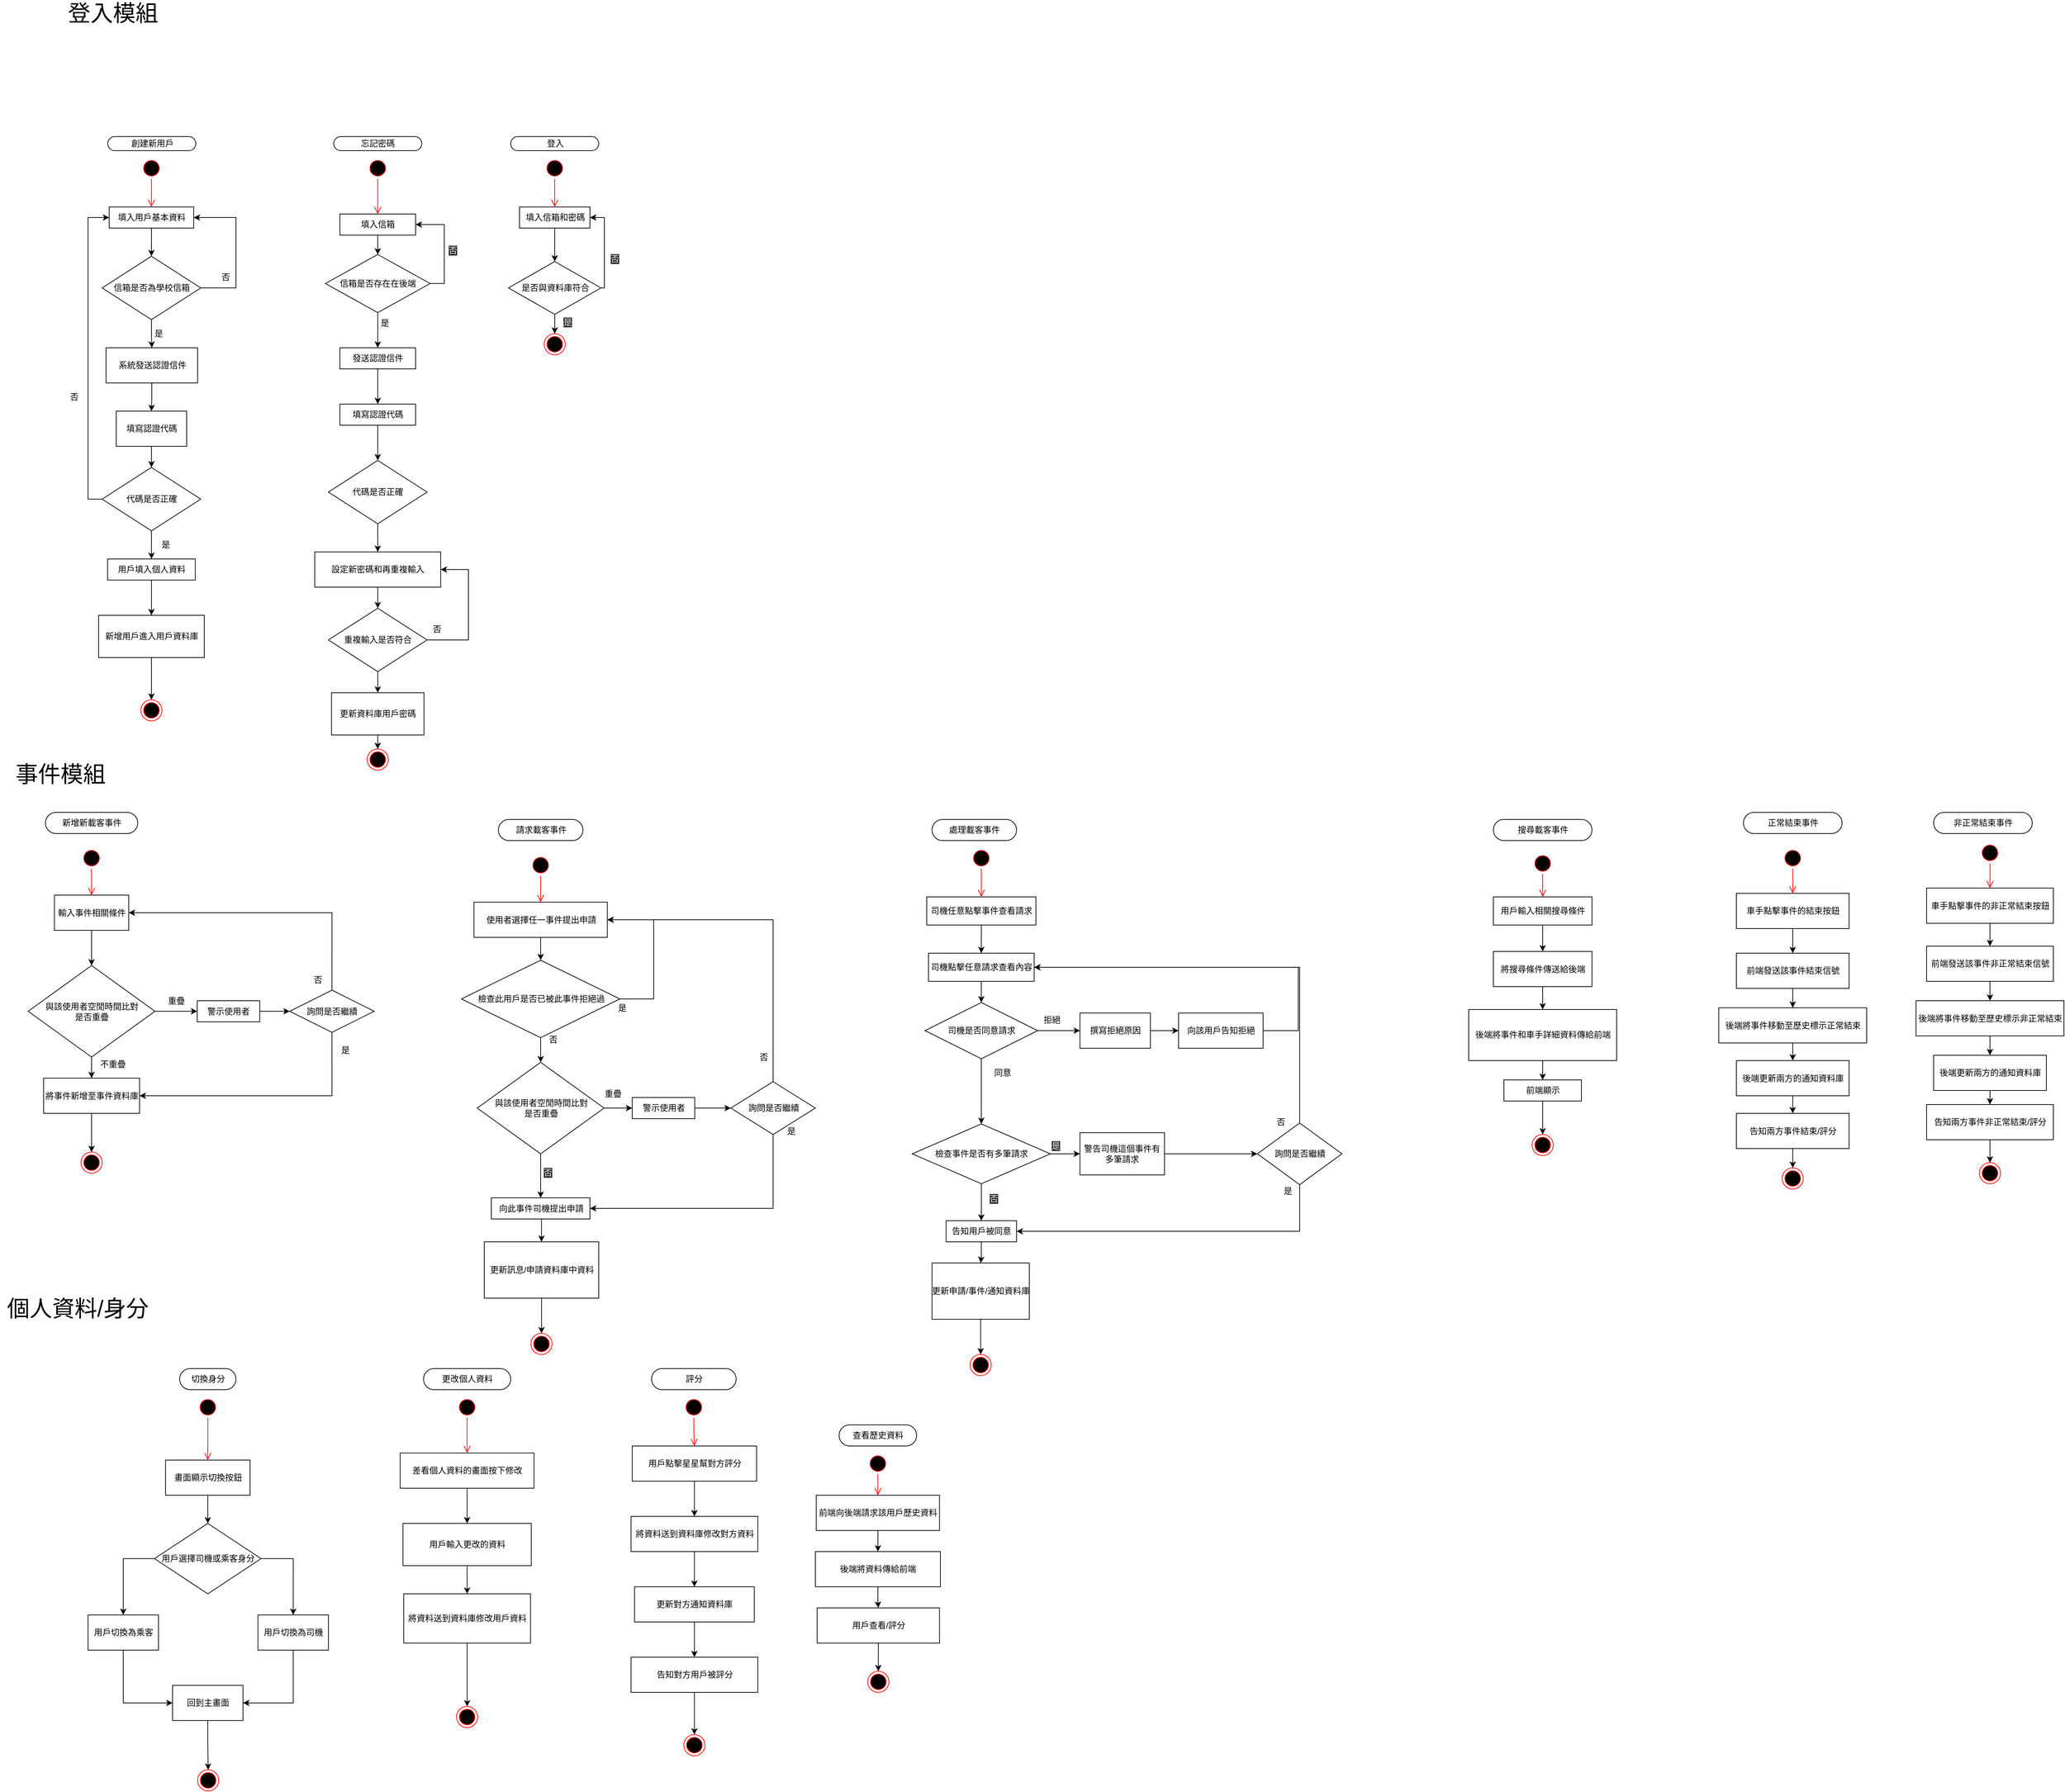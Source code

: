<mxfile version="13.6.5">
    <diagram id="aHpcrZ3jw3HnRufGf7wo" name="Page-1">
        <mxGraphModel dx="793" dy="1122" grid="1" gridSize="10" guides="1" tooltips="1" connect="1" arrows="1" fold="1" page="0" pageScale="1" pageWidth="827" pageHeight="1169" math="0" shadow="0">
            <root>
                <mxCell id="0"/>
                <mxCell id="1" parent="0"/>
                <mxCell id="2" value="創建新用戶" style="html=1;dashed=0;whitespace=wrap;shape=mxgraph.dfd.start" parent="1" vertex="1">
                    <mxGeometry x="338" y="80" width="125" height="20" as="geometry"/>
                </mxCell>
                <mxCell id="6" value="" style="edgeStyle=orthogonalEdgeStyle;rounded=0;orthogonalLoop=1;jettySize=auto;html=1;" parent="1" source="3" target="5" edge="1">
                    <mxGeometry relative="1" as="geometry"/>
                </mxCell>
                <mxCell id="3" value="填入用戶基本資料" style="html=1;dashed=0;whitespace=wrap;" parent="1" vertex="1">
                    <mxGeometry x="340" y="180" width="120" height="30" as="geometry"/>
                </mxCell>
                <mxCell id="7" style="edgeStyle=orthogonalEdgeStyle;rounded=0;orthogonalLoop=1;jettySize=auto;html=1;exitX=1;exitY=0.5;exitDx=0;exitDy=0;entryX=1;entryY=0.5;entryDx=0;entryDy=0;" parent="1" source="5" target="3" edge="1">
                    <mxGeometry relative="1" as="geometry">
                        <Array as="points">
                            <mxPoint x="520" y="295"/>
                            <mxPoint x="520" y="195"/>
                        </Array>
                    </mxGeometry>
                </mxCell>
                <mxCell id="11" value="" style="edgeStyle=orthogonalEdgeStyle;rounded=0;orthogonalLoop=1;jettySize=auto;html=1;" parent="1" source="5" target="10" edge="1">
                    <mxGeometry relative="1" as="geometry"/>
                </mxCell>
                <mxCell id="5" value="信箱是否為學校信箱" style="shape=rhombus;html=1;dashed=0;whitespace=wrap;perimeter=rhombusPerimeter;" parent="1" vertex="1">
                    <mxGeometry x="330" y="250" width="140" height="90" as="geometry"/>
                </mxCell>
                <mxCell id="8" value="否" style="text;html=1;align=center;verticalAlign=middle;resizable=0;points=[];autosize=1;" parent="1" vertex="1">
                    <mxGeometry x="490" y="270" width="30" height="20" as="geometry"/>
                </mxCell>
                <mxCell id="15" value="" style="edgeStyle=orthogonalEdgeStyle;rounded=0;orthogonalLoop=1;jettySize=auto;html=1;" parent="1" source="10" target="14" edge="1">
                    <mxGeometry relative="1" as="geometry"/>
                </mxCell>
                <mxCell id="10" value="系統發送認證信件" style="html=1;dashed=0;whitespace=wrap;" parent="1" vertex="1">
                    <mxGeometry x="335.5" y="380" width="130" height="50" as="geometry"/>
                </mxCell>
                <mxCell id="12" value="是" style="text;html=1;align=center;verticalAlign=middle;resizable=0;points=[];autosize=1;" parent="1" vertex="1">
                    <mxGeometry x="395" y="350" width="30" height="20" as="geometry"/>
                </mxCell>
                <mxCell id="17" value="" style="edgeStyle=orthogonalEdgeStyle;rounded=0;orthogonalLoop=1;jettySize=auto;html=1;" parent="1" source="14" target="16" edge="1">
                    <mxGeometry relative="1" as="geometry"/>
                </mxCell>
                <mxCell id="14" value="填寫認證代碼" style="html=1;dashed=0;whitespace=wrap;" parent="1" vertex="1">
                    <mxGeometry x="350" y="470" width="100" height="50" as="geometry"/>
                </mxCell>
                <mxCell id="19" style="edgeStyle=orthogonalEdgeStyle;rounded=0;orthogonalLoop=1;jettySize=auto;html=1;exitX=0;exitY=0.5;exitDx=0;exitDy=0;entryX=0;entryY=0.5;entryDx=0;entryDy=0;" parent="1" source="16" target="3" edge="1">
                    <mxGeometry relative="1" as="geometry"/>
                </mxCell>
                <mxCell id="255" value="" style="edgeStyle=orthogonalEdgeStyle;rounded=0;orthogonalLoop=1;jettySize=auto;html=1;" edge="1" parent="1" source="16" target="253">
                    <mxGeometry relative="1" as="geometry"/>
                </mxCell>
                <mxCell id="16" value="代碼是否正確" style="shape=rhombus;html=1;dashed=0;whitespace=wrap;perimeter=rhombusPerimeter;" parent="1" vertex="1">
                    <mxGeometry x="330" y="550" width="140" height="90" as="geometry"/>
                </mxCell>
                <mxCell id="20" value="否" style="text;html=1;align=center;verticalAlign=middle;resizable=0;points=[];autosize=1;" parent="1" vertex="1">
                    <mxGeometry x="275" y="440" width="30" height="20" as="geometry"/>
                </mxCell>
                <mxCell id="189" value="" style="edgeStyle=orthogonalEdgeStyle;rounded=0;orthogonalLoop=1;jettySize=auto;html=1;" edge="1" parent="1" source="21" target="187">
                    <mxGeometry relative="1" as="geometry"/>
                </mxCell>
                <mxCell id="21" value="新增用戶進入用戶資料庫" style="html=1;dashed=0;whitespace=wrap;" parent="1" vertex="1">
                    <mxGeometry x="325" y="760" width="150" height="60" as="geometry"/>
                </mxCell>
                <mxCell id="23" value="是" style="text;html=1;align=center;verticalAlign=middle;resizable=0;points=[];autosize=1;" parent="1" vertex="1">
                    <mxGeometry x="405" y="650" width="30" height="20" as="geometry"/>
                </mxCell>
                <mxCell id="26" value="忘記密碼" style="html=1;dashed=0;whitespace=wrap;shape=mxgraph.dfd.start" parent="1" vertex="1">
                    <mxGeometry x="658.76" y="80" width="125" height="20" as="geometry"/>
                </mxCell>
                <mxCell id="194" value="" style="edgeStyle=orthogonalEdgeStyle;rounded=0;orthogonalLoop=1;jettySize=auto;html=1;" edge="1" parent="1" source="28" target="193">
                    <mxGeometry relative="1" as="geometry"/>
                </mxCell>
                <mxCell id="28" value="填入信箱" style="html=1;dashed=0;whitespace=wrap;" parent="1" vertex="1">
                    <mxGeometry x="667.5" y="190" width="107.5" height="30" as="geometry"/>
                </mxCell>
                <mxCell id="33" value="" style="edgeStyle=orthogonalEdgeStyle;rounded=0;orthogonalLoop=1;jettySize=auto;html=1;" parent="1" source="30" target="32" edge="1">
                    <mxGeometry relative="1" as="geometry"/>
                </mxCell>
                <mxCell id="30" value="發送認證信件" style="html=1;dashed=0;whitespace=wrap;" parent="1" vertex="1">
                    <mxGeometry x="667.51" y="380" width="107.5" height="30" as="geometry"/>
                </mxCell>
                <mxCell id="38" value="" style="edgeStyle=orthogonalEdgeStyle;rounded=0;orthogonalLoop=1;jettySize=auto;html=1;" parent="1" source="32" target="37" edge="1">
                    <mxGeometry relative="1" as="geometry"/>
                </mxCell>
                <mxCell id="32" value="填寫認證代碼" style="html=1;dashed=0;whitespace=wrap;" parent="1" vertex="1">
                    <mxGeometry x="667.51" y="460" width="107.5" height="30" as="geometry"/>
                </mxCell>
                <mxCell id="202" value="" style="edgeStyle=orthogonalEdgeStyle;rounded=0;orthogonalLoop=1;jettySize=auto;html=1;" edge="1" parent="1" source="37" target="42">
                    <mxGeometry relative="1" as="geometry"/>
                </mxCell>
                <mxCell id="37" value="代碼是否正確" style="shape=rhombus;html=1;dashed=0;whitespace=wrap;perimeter=rhombusPerimeter;" parent="1" vertex="1">
                    <mxGeometry x="651.26" y="540" width="140" height="90" as="geometry"/>
                </mxCell>
                <mxCell id="203" value="" style="edgeStyle=orthogonalEdgeStyle;rounded=0;orthogonalLoop=1;jettySize=auto;html=1;" edge="1" parent="1" source="42" target="44">
                    <mxGeometry relative="1" as="geometry"/>
                </mxCell>
                <mxCell id="42" value="設定新密碼和再重複輸入" style="html=1;dashed=0;whitespace=wrap;" parent="1" vertex="1">
                    <mxGeometry x="631.88" y="670" width="178.75" height="50" as="geometry"/>
                </mxCell>
                <mxCell id="51" value="" style="edgeStyle=orthogonalEdgeStyle;rounded=0;orthogonalLoop=1;jettySize=auto;html=1;" parent="1" source="44" target="50" edge="1">
                    <mxGeometry relative="1" as="geometry"/>
                </mxCell>
                <mxCell id="204" style="edgeStyle=orthogonalEdgeStyle;rounded=0;orthogonalLoop=1;jettySize=auto;html=1;exitX=1;exitY=0.5;exitDx=0;exitDy=0;entryX=1;entryY=0.5;entryDx=0;entryDy=0;" edge="1" parent="1" source="44" target="42">
                    <mxGeometry relative="1" as="geometry">
                        <Array as="points">
                            <mxPoint x="850" y="795"/>
                            <mxPoint x="850" y="695"/>
                        </Array>
                    </mxGeometry>
                </mxCell>
                <mxCell id="44" value="重複輸入是否符合" style="shape=rhombus;html=1;dashed=0;whitespace=wrap;perimeter=rhombusPerimeter;" parent="1" vertex="1">
                    <mxGeometry x="651.25" y="750" width="140" height="90" as="geometry"/>
                </mxCell>
                <mxCell id="48" value="否" style="text;html=1;align=center;verticalAlign=middle;resizable=0;points=[];autosize=1;" parent="1" vertex="1">
                    <mxGeometry x="790.01" y="770" width="30" height="20" as="geometry"/>
                </mxCell>
                <mxCell id="49" value="是" style="text;html=1;align=center;verticalAlign=middle;resizable=0;points=[];autosize=1;" parent="1" vertex="1">
                    <mxGeometry x="716.25" y="335" width="30" height="20" as="geometry"/>
                </mxCell>
                <mxCell id="53" value="" style="edgeStyle=orthogonalEdgeStyle;rounded=0;orthogonalLoop=1;jettySize=auto;html=1;" parent="1" source="50" edge="1">
                    <mxGeometry relative="1" as="geometry">
                        <mxPoint x="721.353" y="950" as="targetPoint"/>
                    </mxGeometry>
                </mxCell>
                <mxCell id="50" value="更新資料庫用戶密碼" style="html=1;dashed=0;whitespace=wrap;" parent="1" vertex="1">
                    <mxGeometry x="655.63" y="870" width="131.25" height="60" as="geometry"/>
                </mxCell>
                <mxCell id="56" value="登入" style="html=1;dashed=0;whitespace=wrap;shape=mxgraph.dfd.start" parent="1" vertex="1">
                    <mxGeometry x="910" y="80" width="125" height="20" as="geometry"/>
                </mxCell>
                <mxCell id="61" value="" style="edgeStyle=orthogonalEdgeStyle;rounded=0;orthogonalLoop=1;jettySize=auto;html=1;" parent="1" source="57" target="60" edge="1">
                    <mxGeometry relative="1" as="geometry"/>
                </mxCell>
                <mxCell id="57" value="填入信箱和密碼" style="html=1;dashed=0;whitespace=wrap;" parent="1" vertex="1">
                    <mxGeometry x="922.5" y="180" width="100" height="30" as="geometry"/>
                </mxCell>
                <mxCell id="62" style="edgeStyle=orthogonalEdgeStyle;rounded=0;orthogonalLoop=1;jettySize=auto;html=1;entryX=1;entryY=0.5;entryDx=0;entryDy=0;" parent="1" source="60" target="57" edge="1">
                    <mxGeometry relative="1" as="geometry">
                        <Array as="points">
                            <mxPoint x="1043" y="295"/>
                            <mxPoint x="1043" y="195"/>
                        </Array>
                    </mxGeometry>
                </mxCell>
                <mxCell id="68" value="" style="edgeStyle=orthogonalEdgeStyle;rounded=0;orthogonalLoop=1;jettySize=auto;html=1;" parent="1" source="60" edge="1">
                    <mxGeometry relative="1" as="geometry">
                        <mxPoint x="972.529" y="360" as="targetPoint"/>
                    </mxGeometry>
                </mxCell>
                <mxCell id="60" value="是否與資料庫符合" style="shape=rhombus;html=1;dashed=0;whitespace=wrap;perimeter=rhombusPerimeter;" parent="1" vertex="1">
                    <mxGeometry x="906.88" y="257.5" width="131.25" height="75" as="geometry"/>
                </mxCell>
                <mxCell id="64" value="&lt;span style=&quot;color: rgb(240, 240, 240); font-family: helvetica; font-size: 12px; font-style: normal; font-weight: 400; letter-spacing: normal; text-align: center; text-indent: 0px; text-transform: none; word-spacing: 0px; background-color: rgb(42, 42, 42); display: inline; float: none;&quot;&gt;否&lt;/span&gt;" style="text;whiteSpace=wrap;html=1;" parent="1" vertex="1">
                    <mxGeometry x="1050" y="240" width="40" height="30" as="geometry"/>
                </mxCell>
                <mxCell id="69" value="&lt;font style=&quot;font-size: 32px&quot;&gt;登入模組&lt;/font&gt;" style="text;html=1;align=center;verticalAlign=middle;resizable=0;points=[];autosize=1;" parent="1" vertex="1">
                    <mxGeometry x="275" y="-110" width="140" height="30" as="geometry"/>
                </mxCell>
                <mxCell id="70" value="&lt;span style=&quot;color: rgb(240, 240, 240); font-family: helvetica; font-size: 12px; font-style: normal; font-weight: 400; letter-spacing: normal; text-align: center; text-indent: 0px; text-transform: none; word-spacing: 0px; background-color: rgb(42, 42, 42); display: inline; float: none;&quot;&gt;是&lt;/span&gt;" style="text;whiteSpace=wrap;html=1;" parent="1" vertex="1">
                    <mxGeometry x="982.5" y="330" width="40" height="30" as="geometry"/>
                </mxCell>
                <mxCell id="71" value="&lt;div style=&quot;text-align: center&quot;&gt;&lt;font style=&quot;font-size: 32px&quot;&gt;事件模組&lt;/font&gt;&lt;/div&gt;" style="text;whiteSpace=wrap;html=1;" parent="1" vertex="1">
                    <mxGeometry x="205" y="960" width="150" height="40" as="geometry"/>
                </mxCell>
                <mxCell id="72" value="新增新載客事件" style="html=1;dashed=0;whitespace=wrap;shape=mxgraph.dfd.start" parent="1" vertex="1">
                    <mxGeometry x="249.51" y="1040" width="131" height="30" as="geometry"/>
                </mxCell>
                <mxCell id="77" value="" style="edgeStyle=orthogonalEdgeStyle;rounded=0;orthogonalLoop=1;jettySize=auto;html=1;" parent="1" source="73" target="76" edge="1">
                    <mxGeometry relative="1" as="geometry"/>
                </mxCell>
                <mxCell id="73" value="輸入事件相關條件" style="html=1;dashed=0;whitespace=wrap;" parent="1" vertex="1">
                    <mxGeometry x="262.25" y="1157.5" width="105.5" height="50" as="geometry"/>
                </mxCell>
                <mxCell id="78" style="edgeStyle=orthogonalEdgeStyle;rounded=0;orthogonalLoop=1;jettySize=auto;html=1;" parent="1" source="76" target="79" edge="1">
                    <mxGeometry relative="1" as="geometry">
                        <mxPoint x="475" y="1322.5" as="targetPoint"/>
                    </mxGeometry>
                </mxCell>
                <mxCell id="86" value="" style="edgeStyle=orthogonalEdgeStyle;rounded=0;orthogonalLoop=1;jettySize=auto;html=1;" parent="1" source="76" target="85" edge="1">
                    <mxGeometry relative="1" as="geometry"/>
                </mxCell>
                <mxCell id="76" value="與該使用者空閒時間比對&lt;br&gt;是否重疊" style="shape=rhombus;html=1;dashed=0;whitespace=wrap;perimeter=rhombusPerimeter;" parent="1" vertex="1">
                    <mxGeometry x="225" y="1257.5" width="180" height="130" as="geometry"/>
                </mxCell>
                <mxCell id="82" value="" style="edgeStyle=orthogonalEdgeStyle;rounded=0;orthogonalLoop=1;jettySize=auto;html=1;" parent="1" source="79" edge="1">
                    <mxGeometry relative="1" as="geometry">
                        <mxPoint x="596.25" y="1322.5" as="targetPoint"/>
                    </mxGeometry>
                </mxCell>
                <mxCell id="79" value="警示使用者" style="html=1;dashed=0;whitespace=wrap;" parent="1" vertex="1">
                    <mxGeometry x="465" y="1307.5" width="88.75" height="30" as="geometry"/>
                </mxCell>
                <mxCell id="80" value="重疊" style="text;html=1;align=center;verticalAlign=middle;resizable=0;points=[];autosize=1;" parent="1" vertex="1">
                    <mxGeometry x="415" y="1297.5" width="40" height="20" as="geometry"/>
                </mxCell>
                <mxCell id="83" style="edgeStyle=orthogonalEdgeStyle;rounded=0;orthogonalLoop=1;jettySize=auto;html=1;exitX=0.5;exitY=0;exitDx=0;exitDy=0;entryX=1;entryY=0.5;entryDx=0;entryDy=0;" parent="1" target="73" edge="1">
                    <mxGeometry relative="1" as="geometry">
                        <mxPoint x="656.25" y="1292.5" as="sourcePoint"/>
                        <Array as="points">
                            <mxPoint x="656" y="1182"/>
                        </Array>
                    </mxGeometry>
                </mxCell>
                <mxCell id="88" style="edgeStyle=orthogonalEdgeStyle;rounded=0;orthogonalLoop=1;jettySize=auto;html=1;exitX=0.5;exitY=1;exitDx=0;exitDy=0;entryX=1;entryY=0.5;entryDx=0;entryDy=0;" parent="1" target="85" edge="1">
                    <mxGeometry relative="1" as="geometry">
                        <mxPoint x="656.25" y="1352.5" as="sourcePoint"/>
                        <Array as="points">
                            <mxPoint x="656" y="1442"/>
                        </Array>
                    </mxGeometry>
                </mxCell>
                <mxCell id="81" value="詢問是否繼續" style="shape=rhombus;html=1;dashed=0;whitespace=wrap;perimeter=rhombusPerimeter;" parent="1" vertex="1">
                    <mxGeometry x="596.25" y="1292.5" width="120" height="60" as="geometry"/>
                </mxCell>
                <mxCell id="84" value="否" style="text;html=1;align=center;verticalAlign=middle;resizable=0;points=[];autosize=1;" parent="1" vertex="1">
                    <mxGeometry x="621.25" y="1267.5" width="30" height="20" as="geometry"/>
                </mxCell>
                <mxCell id="91" value="" style="edgeStyle=orthogonalEdgeStyle;rounded=0;orthogonalLoop=1;jettySize=auto;html=1;entryX=0.5;entryY=0;entryDx=0;entryDy=0;" parent="1" source="85" target="214" edge="1">
                    <mxGeometry relative="1" as="geometry">
                        <mxPoint x="315" y="1507.5" as="targetPoint"/>
                    </mxGeometry>
                </mxCell>
                <mxCell id="85" value="將事件新增至事件資料庫" style="html=1;dashed=0;whitespace=wrap;" parent="1" vertex="1">
                    <mxGeometry x="246.88" y="1417.5" width="136.25" height="50" as="geometry"/>
                </mxCell>
                <mxCell id="87" value="不重疊" style="text;html=1;align=center;verticalAlign=middle;resizable=0;points=[];autosize=1;" parent="1" vertex="1">
                    <mxGeometry x="320" y="1387.5" width="50" height="20" as="geometry"/>
                </mxCell>
                <mxCell id="89" value="是" style="text;html=1;align=center;verticalAlign=middle;resizable=0;points=[];autosize=1;" parent="1" vertex="1">
                    <mxGeometry x="660" y="1367.5" width="30" height="20" as="geometry"/>
                </mxCell>
                <mxCell id="92" value="請求載客事件" style="html=1;dashed=0;whitespace=wrap;shape=mxgraph.dfd.start" parent="1" vertex="1">
                    <mxGeometry x="892.51" y="1050" width="120" height="30" as="geometry"/>
                </mxCell>
                <mxCell id="100" value="" style="edgeStyle=orthogonalEdgeStyle;rounded=0;orthogonalLoop=1;jettySize=auto;html=1;" parent="1" source="97" target="99" edge="1">
                    <mxGeometry relative="1" as="geometry"/>
                </mxCell>
                <mxCell id="97" value="使用者選擇任一事件提出申請" style="html=1;dashed=0;whitespace=wrap;" parent="1" vertex="1">
                    <mxGeometry x="857.82" y="1167.5" width="189.37" height="50" as="geometry"/>
                </mxCell>
                <mxCell id="101" style="edgeStyle=orthogonalEdgeStyle;rounded=0;orthogonalLoop=1;jettySize=auto;html=1;entryX=1;entryY=0.5;entryDx=0;entryDy=0;" parent="1" source="99" target="97" edge="1">
                    <mxGeometry relative="1" as="geometry">
                        <Array as="points">
                            <mxPoint x="1113" y="1305"/>
                            <mxPoint x="1113" y="1192"/>
                        </Array>
                    </mxGeometry>
                </mxCell>
                <mxCell id="114" value="" style="edgeStyle=orthogonalEdgeStyle;rounded=0;orthogonalLoop=1;jettySize=auto;html=1;" parent="1" source="99" target="107" edge="1">
                    <mxGeometry relative="1" as="geometry"/>
                </mxCell>
                <mxCell id="99" value="檢查此用戶是否已被此事件拒絕過" style="shape=rhombus;html=1;dashed=0;whitespace=wrap;perimeter=rhombusPerimeter;" parent="1" vertex="1">
                    <mxGeometry x="840" y="1250" width="225" height="110" as="geometry"/>
                </mxCell>
                <mxCell id="102" value="是" style="text;html=1;align=center;verticalAlign=middle;resizable=0;points=[];autosize=1;" parent="1" vertex="1">
                    <mxGeometry x="1052.51" y="1307.5" width="30" height="20" as="geometry"/>
                </mxCell>
                <mxCell id="230" style="edgeStyle=orthogonalEdgeStyle;rounded=0;orthogonalLoop=1;jettySize=auto;html=1;exitX=0.5;exitY=1;exitDx=0;exitDy=0;entryX=0.5;entryY=0;entryDx=0;entryDy=0;" edge="1" parent="1" source="103" target="229">
                    <mxGeometry relative="1" as="geometry"/>
                </mxCell>
                <mxCell id="103" value="向此事件司機提出申請" style="html=1;dashed=0;whitespace=wrap;" parent="1" vertex="1">
                    <mxGeometry x="882.5" y="1587.5" width="140" height="30" as="geometry"/>
                </mxCell>
                <mxCell id="105" value="否" style="text;html=1;align=center;verticalAlign=middle;resizable=0;points=[];autosize=1;" parent="1" vertex="1">
                    <mxGeometry x="955" y="1352.5" width="30" height="20" as="geometry"/>
                </mxCell>
                <mxCell id="106" style="edgeStyle=orthogonalEdgeStyle;rounded=0;orthogonalLoop=1;jettySize=auto;html=1;" parent="1" source="107" target="109" edge="1">
                    <mxGeometry relative="1" as="geometry">
                        <mxPoint x="1107.82" y="1412.5" as="targetPoint"/>
                    </mxGeometry>
                </mxCell>
                <mxCell id="115" value="" style="edgeStyle=orthogonalEdgeStyle;rounded=0;orthogonalLoop=1;jettySize=auto;html=1;" parent="1" source="107" target="103" edge="1">
                    <mxGeometry relative="1" as="geometry"/>
                </mxCell>
                <mxCell id="107" value="與該使用者空閒時間比對&lt;br&gt;是否重疊" style="shape=rhombus;html=1;dashed=0;whitespace=wrap;perimeter=rhombusPerimeter;" parent="1" vertex="1">
                    <mxGeometry x="862.51" y="1395" width="180" height="130" as="geometry"/>
                </mxCell>
                <mxCell id="108" value="" style="edgeStyle=orthogonalEdgeStyle;rounded=0;orthogonalLoop=1;jettySize=auto;html=1;" parent="1" source="109" target="111" edge="1">
                    <mxGeometry relative="1" as="geometry"/>
                </mxCell>
                <mxCell id="109" value="警示使用者" style="html=1;dashed=0;whitespace=wrap;" parent="1" vertex="1">
                    <mxGeometry x="1082.51" y="1445" width="88.75" height="30" as="geometry"/>
                </mxCell>
                <mxCell id="110" value="重疊" style="text;html=1;align=center;verticalAlign=middle;resizable=0;points=[];autosize=1;rotation=90;horizontal=0;" parent="1" vertex="1">
                    <mxGeometry x="1035.0" y="1430" width="40" height="20" as="geometry"/>
                </mxCell>
                <mxCell id="118" style="edgeStyle=orthogonalEdgeStyle;rounded=0;orthogonalLoop=1;jettySize=auto;html=1;exitX=0.5;exitY=0;exitDx=0;exitDy=0;entryX=1;entryY=0.5;entryDx=0;entryDy=0;" parent="1" source="111" target="97" edge="1">
                    <mxGeometry relative="1" as="geometry"/>
                </mxCell>
                <mxCell id="119" style="edgeStyle=orthogonalEdgeStyle;rounded=0;orthogonalLoop=1;jettySize=auto;html=1;exitX=0.5;exitY=1;exitDx=0;exitDy=0;entryX=1;entryY=0.5;entryDx=0;entryDy=0;" parent="1" source="111" target="103" edge="1">
                    <mxGeometry relative="1" as="geometry"/>
                </mxCell>
                <mxCell id="111" value="詢問是否繼續" style="shape=rhombus;html=1;dashed=0;whitespace=wrap;perimeter=rhombusPerimeter;" parent="1" vertex="1">
                    <mxGeometry x="1222.5" y="1422.5" width="120" height="75" as="geometry"/>
                </mxCell>
                <mxCell id="112" value="否" style="text;html=1;align=center;verticalAlign=middle;resizable=0;points=[];autosize=1;" parent="1" vertex="1">
                    <mxGeometry x="1254.07" y="1377.5" width="30" height="20" as="geometry"/>
                </mxCell>
                <mxCell id="113" value="是" style="text;html=1;align=center;verticalAlign=middle;resizable=0;points=[];autosize=1;" parent="1" vertex="1">
                    <mxGeometry x="1292.82" y="1482.5" width="30" height="20" as="geometry"/>
                </mxCell>
                <mxCell id="120" value="&lt;span style=&quot;color: rgb(240, 240, 240); font-family: helvetica; font-size: 12px; font-style: normal; font-weight: 400; letter-spacing: normal; text-align: center; text-indent: 0px; text-transform: none; word-spacing: 0px; background-color: rgb(42, 42, 42); display: inline; float: none;&quot;&gt;否&lt;/span&gt;" style="text;whiteSpace=wrap;html=1;" parent="1" vertex="1">
                    <mxGeometry x="955" y="1537.5" width="40" height="30" as="geometry"/>
                </mxCell>
                <mxCell id="123" value="處理載客事件" style="html=1;dashed=0;whitespace=wrap;shape=mxgraph.dfd.start" parent="1" vertex="1">
                    <mxGeometry x="1508.12" y="1050" width="120" height="30" as="geometry"/>
                </mxCell>
                <mxCell id="128" value="" style="edgeStyle=orthogonalEdgeStyle;rounded=0;orthogonalLoop=1;jettySize=auto;html=1;" parent="1" source="124" target="127" edge="1">
                    <mxGeometry relative="1" as="geometry"/>
                </mxCell>
                <mxCell id="124" value="司機任意點擊事件查看請求" style="html=1;dashed=0;whitespace=wrap;" parent="1" vertex="1">
                    <mxGeometry x="1500.62" y="1160" width="155" height="40" as="geometry"/>
                </mxCell>
                <mxCell id="134" value="" style="edgeStyle=orthogonalEdgeStyle;rounded=0;orthogonalLoop=1;jettySize=auto;html=1;" parent="1" source="127" target="133" edge="1">
                    <mxGeometry relative="1" as="geometry"/>
                </mxCell>
                <mxCell id="127" value="司機點擊任意請求查看內容" style="html=1;dashed=0;whitespace=wrap;" parent="1" vertex="1">
                    <mxGeometry x="1503.12" y="1240" width="150" height="40" as="geometry"/>
                </mxCell>
                <mxCell id="132" value="" style="edgeStyle=orthogonalEdgeStyle;rounded=0;orthogonalLoop=1;jettySize=auto;html=1;" parent="1" source="129" target="131" edge="1">
                    <mxGeometry relative="1" as="geometry"/>
                </mxCell>
                <mxCell id="160" value="" style="edgeStyle=orthogonalEdgeStyle;rounded=0;orthogonalLoop=1;jettySize=auto;html=1;" parent="1" source="129" target="159" edge="1">
                    <mxGeometry relative="1" as="geometry"/>
                </mxCell>
                <mxCell id="129" value="檢查事件是否有多筆請求" style="shape=rhombus;html=1;dashed=0;whitespace=wrap;perimeter=rhombusPerimeter;" parent="1" vertex="1">
                    <mxGeometry x="1480" y="1482.5" width="196.25" height="85" as="geometry"/>
                </mxCell>
                <mxCell id="224" style="edgeStyle=orthogonalEdgeStyle;rounded=0;orthogonalLoop=1;jettySize=auto;html=1;exitX=1;exitY=0.5;exitDx=0;exitDy=0;entryX=0;entryY=0.5;entryDx=0;entryDy=0;" edge="1" parent="1" source="131" target="148">
                    <mxGeometry relative="1" as="geometry"/>
                </mxCell>
                <mxCell id="131" value="警告司機這個事件有多筆請求" style="whiteSpace=wrap;html=1;dashed=0;" parent="1" vertex="1">
                    <mxGeometry x="1718.12" y="1495" width="120" height="60" as="geometry"/>
                </mxCell>
                <mxCell id="135" value="" style="edgeStyle=orthogonalEdgeStyle;rounded=0;orthogonalLoop=1;jettySize=auto;html=1;" parent="1" source="133" target="129" edge="1">
                    <mxGeometry relative="1" as="geometry"/>
                </mxCell>
                <mxCell id="138" value="" style="edgeStyle=orthogonalEdgeStyle;rounded=0;orthogonalLoop=1;jettySize=auto;html=1;" parent="1" source="133" target="137" edge="1">
                    <mxGeometry relative="1" as="geometry"/>
                </mxCell>
                <mxCell id="133" value="司機是否同意請求" style="shape=rhombus;html=1;dashed=0;whitespace=wrap;perimeter=rhombusPerimeter;" parent="1" vertex="1">
                    <mxGeometry x="1498.12" y="1310" width="160" height="80" as="geometry"/>
                </mxCell>
                <mxCell id="140" value="" style="edgeStyle=orthogonalEdgeStyle;rounded=0;orthogonalLoop=1;jettySize=auto;html=1;" parent="1" source="137" target="139" edge="1">
                    <mxGeometry relative="1" as="geometry"/>
                </mxCell>
                <mxCell id="137" value="撰寫拒絕原因" style="html=1;dashed=0;whitespace=wrap;" parent="1" vertex="1">
                    <mxGeometry x="1718.12" y="1325" width="100" height="50" as="geometry"/>
                </mxCell>
                <mxCell id="141" style="edgeStyle=orthogonalEdgeStyle;rounded=0;orthogonalLoop=1;jettySize=auto;html=1;entryX=1;entryY=0.5;entryDx=0;entryDy=0;" parent="1" source="139" target="127" edge="1">
                    <mxGeometry relative="1" as="geometry">
                        <Array as="points">
                            <mxPoint x="2028.12" y="1350"/>
                            <mxPoint x="2028.12" y="1260"/>
                        </Array>
                    </mxGeometry>
                </mxCell>
                <mxCell id="139" value="向該用戶告知拒絕" style="html=1;dashed=0;whitespace=wrap;" parent="1" vertex="1">
                    <mxGeometry x="1858.12" y="1325" width="120" height="50" as="geometry"/>
                </mxCell>
                <mxCell id="142" value="拒絕" style="text;html=1;align=center;verticalAlign=middle;resizable=0;points=[];autosize=1;" parent="1" vertex="1">
                    <mxGeometry x="1658.12" y="1325" width="40" height="20" as="geometry"/>
                </mxCell>
                <mxCell id="143" value="同意" style="text;html=1;align=center;verticalAlign=middle;resizable=0;points=[];autosize=1;" parent="1" vertex="1">
                    <mxGeometry x="1588.12" y="1400" width="40" height="20" as="geometry"/>
                </mxCell>
                <mxCell id="164" style="edgeStyle=orthogonalEdgeStyle;rounded=0;orthogonalLoop=1;jettySize=auto;html=1;exitX=0.5;exitY=1;exitDx=0;exitDy=0;entryX=1;entryY=0.5;entryDx=0;entryDy=0;" parent="1" source="148" target="159" edge="1">
                    <mxGeometry relative="1" as="geometry">
                        <mxPoint x="2028.12" y="1562.5" as="sourcePoint"/>
                    </mxGeometry>
                </mxCell>
                <mxCell id="225" style="edgeStyle=orthogonalEdgeStyle;rounded=0;orthogonalLoop=1;jettySize=auto;html=1;exitX=0.5;exitY=0;exitDx=0;exitDy=0;entryX=1;entryY=0.5;entryDx=0;entryDy=0;" edge="1" parent="1" source="148" target="127">
                    <mxGeometry relative="1" as="geometry"/>
                </mxCell>
                <mxCell id="148" value="詢問是否繼續" style="shape=rhombus;html=1;dashed=0;whitespace=wrap;perimeter=rhombusPerimeter;" parent="1" vertex="1">
                    <mxGeometry x="1970" y="1481.25" width="120" height="87.5" as="geometry"/>
                </mxCell>
                <mxCell id="149" value="否" style="text;html=1;align=center;verticalAlign=middle;resizable=0;points=[];autosize=1;" parent="1" vertex="1">
                    <mxGeometry x="1988.12" y="1470" width="30" height="20" as="geometry"/>
                </mxCell>
                <mxCell id="150" value="是" style="text;html=1;align=center;verticalAlign=middle;resizable=0;points=[];autosize=1;" parent="1" vertex="1">
                    <mxGeometry x="1998.12" y="1567.5" width="30" height="20" as="geometry"/>
                </mxCell>
                <mxCell id="155" value="&lt;span style=&quot;color: rgb(240, 240, 240); font-family: helvetica; font-size: 12px; font-style: normal; font-weight: 400; letter-spacing: normal; text-align: center; text-indent: 0px; text-transform: none; word-spacing: 0px; background-color: rgb(42, 42, 42); display: inline; float: none;&quot;&gt;是&lt;/span&gt;" style="text;whiteSpace=wrap;html=1;" parent="1" vertex="1">
                    <mxGeometry x="1676.25" y="1500" width="40" height="30" as="geometry"/>
                </mxCell>
                <mxCell id="156" value="&lt;span style=&quot;color: rgb(240, 240, 240); font-family: helvetica; font-size: 12px; font-style: normal; font-weight: 400; letter-spacing: normal; text-align: center; text-indent: 0px; text-transform: none; word-spacing: 0px; background-color: rgb(42, 42, 42); display: inline; float: none;&quot;&gt;否&lt;/span&gt;" style="text;whiteSpace=wrap;html=1;" parent="1" vertex="1">
                    <mxGeometry x="1588.12" y="1575" width="40" height="30" as="geometry"/>
                </mxCell>
                <mxCell id="163" value="" style="edgeStyle=orthogonalEdgeStyle;rounded=0;orthogonalLoop=1;jettySize=auto;html=1;entryX=0.5;entryY=0;entryDx=0;entryDy=0;" parent="1" source="159" target="233" edge="1">
                    <mxGeometry relative="1" as="geometry">
                        <mxPoint x="1578.12" y="1687.5" as="targetPoint"/>
                    </mxGeometry>
                </mxCell>
                <mxCell id="159" value="告知用戶被同意" style="html=1;dashed=0;whitespace=wrap;" parent="1" vertex="1">
                    <mxGeometry x="1528.12" y="1620" width="100" height="30" as="geometry"/>
                </mxCell>
                <mxCell id="165" value="&lt;font style=&quot;font-size: 32px&quot;&gt;個人資料/身分&lt;/font&gt;" style="text;html=1;align=center;verticalAlign=middle;resizable=0;points=[];autosize=1;" parent="1" vertex="1">
                    <mxGeometry x="185" y="1730" width="220" height="30" as="geometry"/>
                </mxCell>
                <mxCell id="166" value="切換身分" style="html=1;dashed=0;whitespace=wrap;shape=mxgraph.dfd.start" parent="1" vertex="1">
                    <mxGeometry x="440" y="1830" width="80" height="30" as="geometry"/>
                </mxCell>
                <mxCell id="170" value="" style="edgeStyle=orthogonalEdgeStyle;rounded=0;orthogonalLoop=1;jettySize=auto;html=1;" parent="1" source="167" target="169" edge="1">
                    <mxGeometry relative="1" as="geometry"/>
                </mxCell>
                <mxCell id="167" value="畫面顯示切換按鈕" style="html=1;dashed=0;whitespace=wrap;" parent="1" vertex="1">
                    <mxGeometry x="420" y="1960" width="120" height="50" as="geometry"/>
                </mxCell>
                <mxCell id="173" style="edgeStyle=orthogonalEdgeStyle;rounded=0;orthogonalLoop=1;jettySize=auto;html=1;exitX=0;exitY=0.5;exitDx=0;exitDy=0;entryX=0.5;entryY=0;entryDx=0;entryDy=0;" parent="1" source="169" target="171" edge="1">
                    <mxGeometry relative="1" as="geometry"/>
                </mxCell>
                <mxCell id="174" style="edgeStyle=orthogonalEdgeStyle;rounded=0;orthogonalLoop=1;jettySize=auto;html=1;exitX=1;exitY=0.5;exitDx=0;exitDy=0;entryX=0.5;entryY=0;entryDx=0;entryDy=0;" parent="1" source="169" target="172" edge="1">
                    <mxGeometry relative="1" as="geometry"/>
                </mxCell>
                <mxCell id="169" value="用戶選擇司機或乘客身分" style="shape=rhombus;html=1;dashed=0;whitespace=wrap;perimeter=rhombusPerimeter;" parent="1" vertex="1">
                    <mxGeometry x="404.37" y="2050" width="151.25" height="100" as="geometry"/>
                </mxCell>
                <mxCell id="176" style="edgeStyle=orthogonalEdgeStyle;rounded=0;orthogonalLoop=1;jettySize=auto;html=1;exitX=0.5;exitY=1;exitDx=0;exitDy=0;entryX=0;entryY=0.5;entryDx=0;entryDy=0;" parent="1" source="171" target="175" edge="1">
                    <mxGeometry relative="1" as="geometry"/>
                </mxCell>
                <mxCell id="171" value="用戶切換為乘客" style="html=1;dashed=0;whitespace=wrap;" parent="1" vertex="1">
                    <mxGeometry x="310" y="2180" width="100" height="50" as="geometry"/>
                </mxCell>
                <mxCell id="177" style="edgeStyle=orthogonalEdgeStyle;rounded=0;orthogonalLoop=1;jettySize=auto;html=1;exitX=0.5;exitY=1;exitDx=0;exitDy=0;entryX=1;entryY=0.5;entryDx=0;entryDy=0;" parent="1" source="172" target="175" edge="1">
                    <mxGeometry relative="1" as="geometry"/>
                </mxCell>
                <mxCell id="172" value="用戶切換為司機" style="html=1;dashed=0;whitespace=wrap;" parent="1" vertex="1">
                    <mxGeometry x="551.25" y="2180" width="100" height="50" as="geometry"/>
                </mxCell>
                <mxCell id="179" value="" style="edgeStyle=orthogonalEdgeStyle;rounded=0;orthogonalLoop=1;jettySize=auto;html=1;entryX=0.5;entryY=0;entryDx=0;entryDy=0;" parent="1" source="175" target="236" edge="1">
                    <mxGeometry relative="1" as="geometry">
                        <mxPoint x="479.99" y="2410" as="targetPoint"/>
                    </mxGeometry>
                </mxCell>
                <mxCell id="175" value="回到主畫面" style="html=1;dashed=0;whitespace=wrap;" parent="1" vertex="1">
                    <mxGeometry x="429.99" y="2280" width="100" height="50" as="geometry"/>
                </mxCell>
                <mxCell id="185" value="" style="ellipse;html=1;shape=startState;fillColor=#000000;strokeColor=#ff0000;" vertex="1" parent="1">
                    <mxGeometry x="385" y="110" width="30" height="30" as="geometry"/>
                </mxCell>
                <mxCell id="186" value="" style="edgeStyle=orthogonalEdgeStyle;html=1;verticalAlign=bottom;endArrow=open;endSize=8;strokeColor=#ff0000;entryX=0.5;entryY=0;entryDx=0;entryDy=0;" edge="1" source="185" parent="1" target="3">
                    <mxGeometry relative="1" as="geometry">
                        <mxPoint x="400" y="150" as="targetPoint"/>
                    </mxGeometry>
                </mxCell>
                <mxCell id="187" value="" style="ellipse;html=1;shape=endState;fillColor=#000000;strokeColor=#ff0000;" vertex="1" parent="1">
                    <mxGeometry x="385" y="880" width="30" height="30" as="geometry"/>
                </mxCell>
                <mxCell id="190" value="" style="ellipse;html=1;shape=startState;fillColor=#000000;strokeColor=#ff0000;" vertex="1" parent="1">
                    <mxGeometry x="706.25" y="110" width="30" height="30" as="geometry"/>
                </mxCell>
                <mxCell id="191" value="" style="edgeStyle=orthogonalEdgeStyle;html=1;verticalAlign=bottom;endArrow=open;endSize=8;strokeColor=#ff0000;entryX=0.5;entryY=0;entryDx=0;entryDy=0;" edge="1" source="190" parent="1" target="28">
                    <mxGeometry relative="1" as="geometry">
                        <mxPoint x="721.26" y="180" as="targetPoint"/>
                    </mxGeometry>
                </mxCell>
                <mxCell id="195" style="edgeStyle=orthogonalEdgeStyle;rounded=0;orthogonalLoop=1;jettySize=auto;html=1;exitX=1;exitY=0.5;exitDx=0;exitDy=0;entryX=1;entryY=0.5;entryDx=0;entryDy=0;" edge="1" parent="1" source="193" target="28">
                    <mxGeometry relative="1" as="geometry"/>
                </mxCell>
                <mxCell id="198" value="" style="edgeStyle=orthogonalEdgeStyle;rounded=0;orthogonalLoop=1;jettySize=auto;html=1;" edge="1" parent="1" source="193" target="30">
                    <mxGeometry relative="1" as="geometry"/>
                </mxCell>
                <mxCell id="193" value="信箱是否存在在後端" style="shape=rhombus;html=1;dashed=0;whitespace=wrap;perimeter=rhombusPerimeter;" vertex="1" parent="1">
                    <mxGeometry x="646.88" y="247.5" width="148.75" height="82.5" as="geometry"/>
                </mxCell>
                <mxCell id="197" value="&lt;span style=&quot;color: rgb(240, 240, 240); font-family: helvetica; font-size: 12px; font-style: normal; font-weight: 400; letter-spacing: normal; text-align: center; text-indent: 0px; text-transform: none; word-spacing: 0px; background-color: rgb(42, 42, 42); display: inline; float: none;&quot;&gt;否&lt;/span&gt;" style="text;whiteSpace=wrap;html=1;" vertex="1" parent="1">
                    <mxGeometry x="820.01" y="227.5" width="40" height="30" as="geometry"/>
                </mxCell>
                <mxCell id="206" value="" style="ellipse;html=1;shape=endState;fillColor=#000000;strokeColor=#ff0000;" vertex="1" parent="1">
                    <mxGeometry x="706.26" y="950" width="30" height="30" as="geometry"/>
                </mxCell>
                <mxCell id="208" value="" style="ellipse;html=1;shape=startState;fillColor=#000000;strokeColor=#ff0000;" vertex="1" parent="1">
                    <mxGeometry x="957.5" y="110" width="30" height="30" as="geometry"/>
                </mxCell>
                <mxCell id="209" value="" style="edgeStyle=orthogonalEdgeStyle;html=1;verticalAlign=bottom;endArrow=open;endSize=8;strokeColor=#ff0000;entryX=0.5;entryY=0;entryDx=0;entryDy=0;" edge="1" source="208" parent="1" target="57">
                    <mxGeometry relative="1" as="geometry">
                        <mxPoint x="980" y="140" as="targetPoint"/>
                    </mxGeometry>
                </mxCell>
                <mxCell id="210" value="" style="ellipse;html=1;shape=endState;fillColor=#000000;strokeColor=#ff0000;" vertex="1" parent="1">
                    <mxGeometry x="957.5" y="360" width="30" height="30" as="geometry"/>
                </mxCell>
                <mxCell id="211" value="" style="ellipse;html=1;shape=startState;fillColor=#000000;strokeColor=#ff0000;" vertex="1" parent="1">
                    <mxGeometry x="300" y="1090" width="30" height="30" as="geometry"/>
                </mxCell>
                <mxCell id="212" value="" style="edgeStyle=orthogonalEdgeStyle;html=1;verticalAlign=bottom;endArrow=open;endSize=8;strokeColor=#ff0000;entryX=0.5;entryY=0;entryDx=0;entryDy=0;" edge="1" source="211" parent="1" target="73">
                    <mxGeometry relative="1" as="geometry">
                        <mxPoint x="162" y="1207.5" as="targetPoint"/>
                    </mxGeometry>
                </mxCell>
                <mxCell id="214" value="" style="ellipse;html=1;shape=endState;fillColor=#000000;strokeColor=#ff0000;" vertex="1" parent="1">
                    <mxGeometry x="300" y="1522.5" width="30" height="30" as="geometry"/>
                </mxCell>
                <mxCell id="218" value="" style="ellipse;html=1;shape=startState;fillColor=#000000;strokeColor=#ff0000;" vertex="1" parent="1">
                    <mxGeometry x="937.51" y="1100" width="30" height="30" as="geometry"/>
                </mxCell>
                <mxCell id="219" value="" style="edgeStyle=orthogonalEdgeStyle;html=1;verticalAlign=bottom;endArrow=open;endSize=8;strokeColor=#ff0000;entryX=0.5;entryY=0;entryDx=0;entryDy=0;" edge="1" source="218" parent="1" target="97">
                    <mxGeometry relative="1" as="geometry">
                        <mxPoint x="950.01" y="1117.5" as="targetPoint"/>
                    </mxGeometry>
                </mxCell>
                <mxCell id="227" value="" style="ellipse;html=1;shape=startState;fillColor=#000000;strokeColor=#ff0000;" vertex="1" parent="1">
                    <mxGeometry x="1563.12" y="1090" width="30" height="30" as="geometry"/>
                </mxCell>
                <mxCell id="228" value="" style="edgeStyle=orthogonalEdgeStyle;html=1;verticalAlign=bottom;endArrow=open;endSize=8;strokeColor=#ff0000;entryX=0.5;entryY=0;entryDx=0;entryDy=0;" edge="1" source="227" parent="1" target="124">
                    <mxGeometry relative="1" as="geometry">
                        <mxPoint x="1573.12" y="1120" as="targetPoint"/>
                    </mxGeometry>
                </mxCell>
                <mxCell id="232" value="" style="edgeStyle=orthogonalEdgeStyle;rounded=0;orthogonalLoop=1;jettySize=auto;html=1;" edge="1" parent="1" source="229" target="231">
                    <mxGeometry relative="1" as="geometry"/>
                </mxCell>
                <mxCell id="229" value="更新訊息/申請資料庫中資料" style="html=1;dashed=0;whitespace=wrap;" vertex="1" parent="1">
                    <mxGeometry x="872.49" y="1650" width="162.51" height="80" as="geometry"/>
                </mxCell>
                <mxCell id="231" value="" style="ellipse;html=1;shape=endState;fillColor=#000000;strokeColor=#ff0000;" vertex="1" parent="1">
                    <mxGeometry x="938.74" y="1780" width="30" height="30" as="geometry"/>
                </mxCell>
                <mxCell id="235" style="edgeStyle=orthogonalEdgeStyle;rounded=0;orthogonalLoop=1;jettySize=auto;html=1;exitX=0.5;exitY=1;exitDx=0;exitDy=0;" edge="1" parent="1" source="233" target="234">
                    <mxGeometry relative="1" as="geometry"/>
                </mxCell>
                <mxCell id="233" value="更新申請/事件/通知資料庫" style="html=1;dashed=0;whitespace=wrap;" vertex="1" parent="1">
                    <mxGeometry x="1508.12" y="1680" width="138.13" height="80" as="geometry"/>
                </mxCell>
                <mxCell id="234" value="" style="ellipse;html=1;shape=endState;fillColor=#000000;strokeColor=#ff0000;" vertex="1" parent="1">
                    <mxGeometry x="1562.18" y="1810" width="30" height="30" as="geometry"/>
                </mxCell>
                <mxCell id="236" value="" style="ellipse;html=1;shape=endState;fillColor=#000000;strokeColor=#ff0000;" vertex="1" parent="1">
                    <mxGeometry x="465.5" y="2400" width="30" height="30" as="geometry"/>
                </mxCell>
                <mxCell id="238" value="" style="ellipse;html=1;shape=startState;fillColor=#000000;strokeColor=#ff0000;" vertex="1" parent="1">
                    <mxGeometry x="464.99" y="1870" width="30" height="30" as="geometry"/>
                </mxCell>
                <mxCell id="239" value="" style="edgeStyle=orthogonalEdgeStyle;html=1;verticalAlign=bottom;endArrow=open;endSize=8;strokeColor=#ff0000;" edge="1" source="238" parent="1">
                    <mxGeometry relative="1" as="geometry">
                        <mxPoint x="479.99" y="1960" as="targetPoint"/>
                    </mxGeometry>
                </mxCell>
                <mxCell id="240" value="更改個人資料" style="html=1;dashed=0;whitespace=wrap;shape=mxgraph.dfd.start" vertex="1" parent="1">
                    <mxGeometry x="786.25" y="1830" width="123.75" height="30" as="geometry"/>
                </mxCell>
                <mxCell id="241" value="" style="ellipse;html=1;shape=startState;fillColor=#000000;strokeColor=#ff0000;" vertex="1" parent="1">
                    <mxGeometry x="833.13" y="1870" width="30" height="30" as="geometry"/>
                </mxCell>
                <mxCell id="242" value="" style="edgeStyle=orthogonalEdgeStyle;html=1;verticalAlign=bottom;endArrow=open;endSize=8;strokeColor=#ff0000;entryX=0.5;entryY=0;entryDx=0;entryDy=0;" edge="1" source="241" parent="1" target="243">
                    <mxGeometry relative="1" as="geometry">
                        <mxPoint x="848.13" y="1960" as="targetPoint"/>
                    </mxGeometry>
                </mxCell>
                <mxCell id="245" value="" style="edgeStyle=orthogonalEdgeStyle;rounded=0;orthogonalLoop=1;jettySize=auto;html=1;" edge="1" parent="1" source="243" target="244">
                    <mxGeometry relative="1" as="geometry"/>
                </mxCell>
                <mxCell id="243" value="差看個人資料的畫面按下修改" style="html=1;dashed=0;whitespace=wrap;" vertex="1" parent="1">
                    <mxGeometry x="753.13" y="1950" width="190" height="50" as="geometry"/>
                </mxCell>
                <mxCell id="247" value="" style="edgeStyle=orthogonalEdgeStyle;rounded=0;orthogonalLoop=1;jettySize=auto;html=1;" edge="1" parent="1" source="244" target="246">
                    <mxGeometry relative="1" as="geometry"/>
                </mxCell>
                <mxCell id="244" value="用戶輸入更改的資料" style="html=1;dashed=0;whitespace=wrap;" vertex="1" parent="1">
                    <mxGeometry x="757.04" y="2050" width="182.18" height="60" as="geometry"/>
                </mxCell>
                <mxCell id="249" value="" style="edgeStyle=orthogonalEdgeStyle;rounded=0;orthogonalLoop=1;jettySize=auto;html=1;" edge="1" parent="1" source="246" target="248">
                    <mxGeometry relative="1" as="geometry"/>
                </mxCell>
                <mxCell id="246" value="將資料送到資料庫修改用戶資料" style="html=1;dashed=0;whitespace=wrap;" vertex="1" parent="1">
                    <mxGeometry x="758.13" y="2150" width="180" height="70" as="geometry"/>
                </mxCell>
                <mxCell id="248" value="" style="ellipse;html=1;shape=endState;fillColor=#000000;strokeColor=#ff0000;" vertex="1" parent="1">
                    <mxGeometry x="833.13" y="2310" width="30" height="30" as="geometry"/>
                </mxCell>
                <mxCell id="256" value="" style="edgeStyle=orthogonalEdgeStyle;rounded=0;orthogonalLoop=1;jettySize=auto;html=1;" edge="1" parent="1" source="253" target="21">
                    <mxGeometry relative="1" as="geometry"/>
                </mxCell>
                <mxCell id="253" value="用戶填入個人資料" style="html=1;dashed=0;whitespace=wrap;" vertex="1" parent="1">
                    <mxGeometry x="337.75" y="680" width="124.5" height="30" as="geometry"/>
                </mxCell>
                <mxCell id="257" value="評分" style="html=1;dashed=0;whitespace=wrap;shape=mxgraph.dfd.start" vertex="1" parent="1">
                    <mxGeometry x="1110" y="1830" width="120" height="30" as="geometry"/>
                </mxCell>
                <mxCell id="258" value="" style="ellipse;html=1;shape=startState;fillColor=#000000;strokeColor=#ff0000;" vertex="1" parent="1">
                    <mxGeometry x="1155" y="1870" width="30" height="30" as="geometry"/>
                </mxCell>
                <mxCell id="259" value="" style="edgeStyle=orthogonalEdgeStyle;html=1;verticalAlign=bottom;endArrow=open;endSize=8;strokeColor=#ff0000;entryX=0.5;entryY=0;entryDx=0;entryDy=0;" edge="1" source="258" parent="1" target="260">
                    <mxGeometry relative="1" as="geometry">
                        <mxPoint x="1170" y="1930" as="targetPoint"/>
                    </mxGeometry>
                </mxCell>
                <mxCell id="262" value="" style="edgeStyle=orthogonalEdgeStyle;rounded=0;orthogonalLoop=1;jettySize=auto;html=1;" edge="1" parent="1" source="260" target="261">
                    <mxGeometry relative="1" as="geometry"/>
                </mxCell>
                <mxCell id="260" value="用戶點擊星星幫對方評分" style="html=1;dashed=0;whitespace=wrap;" vertex="1" parent="1">
                    <mxGeometry x="1082.51" y="1940" width="176.56" height="50" as="geometry"/>
                </mxCell>
                <mxCell id="267" value="" style="edgeStyle=orthogonalEdgeStyle;rounded=0;orthogonalLoop=1;jettySize=auto;html=1;" edge="1" parent="1" source="261" target="265">
                    <mxGeometry relative="1" as="geometry"/>
                </mxCell>
                <mxCell id="261" value="將資料送到資料庫修改對方資料" style="html=1;dashed=0;whitespace=wrap;" vertex="1" parent="1">
                    <mxGeometry x="1080.79" y="2040" width="180" height="50" as="geometry"/>
                </mxCell>
                <mxCell id="271" value="" style="edgeStyle=orthogonalEdgeStyle;rounded=0;orthogonalLoop=1;jettySize=auto;html=1;" edge="1" parent="1" source="263" target="270">
                    <mxGeometry relative="1" as="geometry"/>
                </mxCell>
                <mxCell id="263" value="告知對方用戶被評分" style="html=1;dashed=0;whitespace=wrap;" vertex="1" parent="1">
                    <mxGeometry x="1080.79" y="2240" width="180" height="50" as="geometry"/>
                </mxCell>
                <mxCell id="268" value="" style="edgeStyle=orthogonalEdgeStyle;rounded=0;orthogonalLoop=1;jettySize=auto;html=1;" edge="1" parent="1" source="265" target="263">
                    <mxGeometry relative="1" as="geometry"/>
                </mxCell>
                <mxCell id="265" value="更新對方通知資料庫" style="whiteSpace=wrap;html=1;dashed=0;" vertex="1" parent="1">
                    <mxGeometry x="1085.79" y="2140" width="170" height="50" as="geometry"/>
                </mxCell>
                <mxCell id="270" value="" style="ellipse;html=1;shape=endState;fillColor=#000000;strokeColor=#ff0000;" vertex="1" parent="1">
                    <mxGeometry x="1155.79" y="2350" width="30" height="30" as="geometry"/>
                </mxCell>
                <mxCell id="272" value="查看歷史資料" style="html=1;dashed=0;whitespace=wrap;shape=mxgraph.dfd.start" vertex="1" parent="1">
                    <mxGeometry x="1376.25" y="1910" width="110" height="30" as="geometry"/>
                </mxCell>
                <mxCell id="273" value="" style="ellipse;html=1;shape=startState;fillColor=#000000;strokeColor=#ff0000;" vertex="1" parent="1">
                    <mxGeometry x="1416.25" y="1950" width="30" height="30" as="geometry"/>
                </mxCell>
                <mxCell id="274" value="" style="edgeStyle=orthogonalEdgeStyle;html=1;verticalAlign=bottom;endArrow=open;endSize=8;strokeColor=#ff0000;entryX=0.5;entryY=0;entryDx=0;entryDy=0;entryPerimeter=0;" edge="1" source="273" parent="1" target="278">
                    <mxGeometry relative="1" as="geometry">
                        <mxPoint x="1431.25" y="2020" as="targetPoint"/>
                    </mxGeometry>
                </mxCell>
                <mxCell id="280" value="" style="edgeStyle=orthogonalEdgeStyle;rounded=0;orthogonalLoop=1;jettySize=auto;html=1;" edge="1" parent="1" source="278" target="279">
                    <mxGeometry relative="1" as="geometry"/>
                </mxCell>
                <mxCell id="278" value="前端向後端請求該用戶歷史資料" style="html=1;dashed=0;whitespace=wrap;" vertex="1" parent="1">
                    <mxGeometry x="1343.75" y="2010" width="175" height="50" as="geometry"/>
                </mxCell>
                <mxCell id="282" value="" style="edgeStyle=orthogonalEdgeStyle;rounded=0;orthogonalLoop=1;jettySize=auto;html=1;" edge="1" parent="1" source="279" target="281">
                    <mxGeometry relative="1" as="geometry"/>
                </mxCell>
                <mxCell id="279" value="後端將資料傳給前端" style="html=1;dashed=0;whitespace=wrap;" vertex="1" parent="1">
                    <mxGeometry x="1342.5" y="2090" width="177.5" height="50" as="geometry"/>
                </mxCell>
                <mxCell id="284" value="" style="edgeStyle=orthogonalEdgeStyle;rounded=0;orthogonalLoop=1;jettySize=auto;html=1;" edge="1" parent="1" source="281" target="283">
                    <mxGeometry relative="1" as="geometry"/>
                </mxCell>
                <mxCell id="281" value="用戶查看/評分" style="html=1;dashed=0;whitespace=wrap;" vertex="1" parent="1">
                    <mxGeometry x="1345" y="2170" width="173.75" height="50" as="geometry"/>
                </mxCell>
                <mxCell id="283" value="" style="ellipse;html=1;shape=endState;fillColor=#000000;strokeColor=#ff0000;" vertex="1" parent="1">
                    <mxGeometry x="1416.88" y="2260" width="30" height="30" as="geometry"/>
                </mxCell>
                <mxCell id="285" value="搜尋載客事件" style="html=1;dashed=0;whitespace=wrap;shape=mxgraph.dfd.start" vertex="1" parent="1">
                    <mxGeometry x="2305" y="1050" width="140" height="30" as="geometry"/>
                </mxCell>
                <mxCell id="286" value="" style="ellipse;html=1;shape=startState;fillColor=#000000;strokeColor=#ff0000;" vertex="1" parent="1">
                    <mxGeometry x="2360" y="1097.5" width="30" height="30" as="geometry"/>
                </mxCell>
                <mxCell id="287" value="" style="edgeStyle=orthogonalEdgeStyle;html=1;verticalAlign=bottom;endArrow=open;endSize=8;strokeColor=#ff0000;entryX=0.5;entryY=0;entryDx=0;entryDy=0;" edge="1" source="286" parent="1" target="288">
                    <mxGeometry relative="1" as="geometry">
                        <mxPoint x="2375" y="1187.5" as="targetPoint"/>
                    </mxGeometry>
                </mxCell>
                <mxCell id="290" value="" style="edgeStyle=orthogonalEdgeStyle;rounded=0;orthogonalLoop=1;jettySize=auto;html=1;" edge="1" parent="1" source="288" target="289">
                    <mxGeometry relative="1" as="geometry"/>
                </mxCell>
                <mxCell id="288" value="用戶輸入相關搜尋條件" style="html=1;dashed=0;whitespace=wrap;" vertex="1" parent="1">
                    <mxGeometry x="2305" y="1160" width="140" height="40" as="geometry"/>
                </mxCell>
                <mxCell id="292" value="" style="edgeStyle=orthogonalEdgeStyle;rounded=0;orthogonalLoop=1;jettySize=auto;html=1;" edge="1" parent="1" source="289" target="291">
                    <mxGeometry relative="1" as="geometry"/>
                </mxCell>
                <mxCell id="289" value="將搜尋條件傳送給後端" style="html=1;dashed=0;whitespace=wrap;" vertex="1" parent="1">
                    <mxGeometry x="2305" y="1237.5" width="140" height="50" as="geometry"/>
                </mxCell>
                <mxCell id="295" value="" style="edgeStyle=orthogonalEdgeStyle;rounded=0;orthogonalLoop=1;jettySize=auto;html=1;" edge="1" parent="1" source="291" target="294">
                    <mxGeometry relative="1" as="geometry"/>
                </mxCell>
                <mxCell id="291" value="後端將事件和車手詳細資料傳給前端" style="html=1;dashed=0;whitespace=wrap;" vertex="1" parent="1">
                    <mxGeometry x="2270" y="1320" width="210" height="72.5" as="geometry"/>
                </mxCell>
                <mxCell id="297" value="" style="edgeStyle=orthogonalEdgeStyle;rounded=0;orthogonalLoop=1;jettySize=auto;html=1;" edge="1" parent="1" source="294" target="296">
                    <mxGeometry relative="1" as="geometry"/>
                </mxCell>
                <mxCell id="294" value="前端顯示" style="html=1;dashed=0;whitespace=wrap;" vertex="1" parent="1">
                    <mxGeometry x="2320" y="1420" width="110" height="30" as="geometry"/>
                </mxCell>
                <mxCell id="296" value="" style="ellipse;html=1;shape=endState;fillColor=#000000;strokeColor=#ff0000;" vertex="1" parent="1">
                    <mxGeometry x="2360" y="1497.5" width="30" height="30" as="geometry"/>
                </mxCell>
                <mxCell id="298" value="正常結束事件" style="html=1;dashed=0;whitespace=wrap;shape=mxgraph.dfd.start" vertex="1" parent="1">
                    <mxGeometry x="2660" y="1040" width="140" height="30" as="geometry"/>
                </mxCell>
                <mxCell id="299" value="非正常結束事件" style="html=1;dashed=0;whitespace=wrap;shape=mxgraph.dfd.start" vertex="1" parent="1">
                    <mxGeometry x="2930" y="1040" width="140" height="30" as="geometry"/>
                </mxCell>
                <mxCell id="300" value="" style="ellipse;html=1;shape=startState;fillColor=#000000;strokeColor=#ff0000;" vertex="1" parent="1">
                    <mxGeometry x="2715" y="1090" width="30" height="30" as="geometry"/>
                </mxCell>
                <mxCell id="301" value="" style="edgeStyle=orthogonalEdgeStyle;html=1;verticalAlign=bottom;endArrow=open;endSize=8;strokeColor=#ff0000;entryX=0.5;entryY=0;entryDx=0;entryDy=0;entryPerimeter=0;" edge="1" source="300" parent="1" target="302">
                    <mxGeometry relative="1" as="geometry">
                        <mxPoint x="2730" y="1180" as="targetPoint"/>
                    </mxGeometry>
                </mxCell>
                <mxCell id="304" value="" style="edgeStyle=orthogonalEdgeStyle;rounded=0;orthogonalLoop=1;jettySize=auto;html=1;" edge="1" parent="1" source="302" target="303">
                    <mxGeometry relative="1" as="geometry"/>
                </mxCell>
                <mxCell id="302" value="車手點擊事件的結束按鈕" style="html=1;dashed=0;whitespace=wrap;" vertex="1" parent="1">
                    <mxGeometry x="2650" y="1155" width="160" height="50" as="geometry"/>
                </mxCell>
                <mxCell id="306" value="" style="edgeStyle=orthogonalEdgeStyle;rounded=0;orthogonalLoop=1;jettySize=auto;html=1;" edge="1" parent="1" source="303" target="305">
                    <mxGeometry relative="1" as="geometry"/>
                </mxCell>
                <mxCell id="303" value="前端發送該事件結束信號" style="html=1;dashed=0;whitespace=wrap;" vertex="1" parent="1">
                    <mxGeometry x="2650" y="1240" width="160" height="50" as="geometry"/>
                </mxCell>
                <mxCell id="308" value="" style="edgeStyle=orthogonalEdgeStyle;rounded=0;orthogonalLoop=1;jettySize=auto;html=1;" edge="1" parent="1" source="305" target="307">
                    <mxGeometry relative="1" as="geometry"/>
                </mxCell>
                <mxCell id="305" value="後端將事件移動至歷史標示正常結束" style="html=1;dashed=0;whitespace=wrap;" vertex="1" parent="1">
                    <mxGeometry x="2625" y="1317.5" width="210" height="50" as="geometry"/>
                </mxCell>
                <mxCell id="310" value="" style="edgeStyle=orthogonalEdgeStyle;rounded=0;orthogonalLoop=1;jettySize=auto;html=1;" edge="1" parent="1" source="307" target="309">
                    <mxGeometry relative="1" as="geometry"/>
                </mxCell>
                <mxCell id="307" value="後端更新兩方的通知資料庫" style="html=1;dashed=0;whitespace=wrap;" vertex="1" parent="1">
                    <mxGeometry x="2650" y="1392.5" width="160" height="50" as="geometry"/>
                </mxCell>
                <mxCell id="313" value="" style="edgeStyle=orthogonalEdgeStyle;rounded=0;orthogonalLoop=1;jettySize=auto;html=1;" edge="1" parent="1" source="309" target="312">
                    <mxGeometry relative="1" as="geometry"/>
                </mxCell>
                <mxCell id="309" value="告知兩方事件結束/評分" style="html=1;dashed=0;whitespace=wrap;" vertex="1" parent="1">
                    <mxGeometry x="2650" y="1467.5" width="160" height="50" as="geometry"/>
                </mxCell>
                <mxCell id="312" value="" style="ellipse;html=1;shape=endState;fillColor=#000000;strokeColor=#ff0000;" vertex="1" parent="1">
                    <mxGeometry x="2715" y="1545" width="30" height="30" as="geometry"/>
                </mxCell>
                <mxCell id="314" value="" style="ellipse;html=1;shape=startState;fillColor=#000000;strokeColor=#ff0000;" vertex="1" parent="1">
                    <mxGeometry x="2995" y="1082.5" width="30" height="30" as="geometry"/>
                </mxCell>
                <mxCell id="315" value="" style="edgeStyle=orthogonalEdgeStyle;html=1;verticalAlign=bottom;endArrow=open;endSize=8;strokeColor=#ff0000;entryX=0.5;entryY=0;entryDx=0;entryDy=0;entryPerimeter=0;" edge="1" parent="1" source="314" target="317">
                    <mxGeometry relative="1" as="geometry">
                        <mxPoint x="3010" y="1172.5" as="targetPoint"/>
                    </mxGeometry>
                </mxCell>
                <mxCell id="316" value="" style="edgeStyle=orthogonalEdgeStyle;rounded=0;orthogonalLoop=1;jettySize=auto;html=1;" edge="1" parent="1" source="317" target="319">
                    <mxGeometry relative="1" as="geometry"/>
                </mxCell>
                <mxCell id="317" value="車手點擊事件的非正常結束按鈕" style="html=1;dashed=0;whitespace=wrap;" vertex="1" parent="1">
                    <mxGeometry x="2920" y="1147.5" width="180" height="50" as="geometry"/>
                </mxCell>
                <mxCell id="318" value="" style="edgeStyle=orthogonalEdgeStyle;rounded=0;orthogonalLoop=1;jettySize=auto;html=1;" edge="1" parent="1" source="319" target="321">
                    <mxGeometry relative="1" as="geometry"/>
                </mxCell>
                <mxCell id="319" value="前端發送該事件非正常結束信號" style="html=1;dashed=0;whitespace=wrap;" vertex="1" parent="1">
                    <mxGeometry x="2920" y="1230" width="180" height="50" as="geometry"/>
                </mxCell>
                <mxCell id="320" value="" style="edgeStyle=orthogonalEdgeStyle;rounded=0;orthogonalLoop=1;jettySize=auto;html=1;" edge="1" parent="1" source="321" target="323">
                    <mxGeometry relative="1" as="geometry"/>
                </mxCell>
                <mxCell id="321" value="後端將事件移動至歷史標示非正常結束" style="html=1;dashed=0;whitespace=wrap;" vertex="1" parent="1">
                    <mxGeometry x="2905" y="1307.5" width="210" height="50" as="geometry"/>
                </mxCell>
                <mxCell id="322" value="" style="edgeStyle=orthogonalEdgeStyle;rounded=0;orthogonalLoop=1;jettySize=auto;html=1;" edge="1" parent="1" source="323" target="325">
                    <mxGeometry relative="1" as="geometry"/>
                </mxCell>
                <mxCell id="323" value="後端更新兩方的通知資料庫" style="html=1;dashed=0;whitespace=wrap;" vertex="1" parent="1">
                    <mxGeometry x="2930" y="1385" width="160" height="50" as="geometry"/>
                </mxCell>
                <mxCell id="324" value="" style="edgeStyle=orthogonalEdgeStyle;rounded=0;orthogonalLoop=1;jettySize=auto;html=1;" edge="1" parent="1" source="325" target="326">
                    <mxGeometry relative="1" as="geometry"/>
                </mxCell>
                <mxCell id="325" value="告知兩方事件非正常結束/評分" style="html=1;dashed=0;whitespace=wrap;" vertex="1" parent="1">
                    <mxGeometry x="2920" y="1455" width="180" height="50" as="geometry"/>
                </mxCell>
                <mxCell id="326" value="" style="ellipse;html=1;shape=endState;fillColor=#000000;strokeColor=#ff0000;" vertex="1" parent="1">
                    <mxGeometry x="2995" y="1537.5" width="30" height="30" as="geometry"/>
                </mxCell>
            </root>
        </mxGraphModel>
    </diagram>
</mxfile>